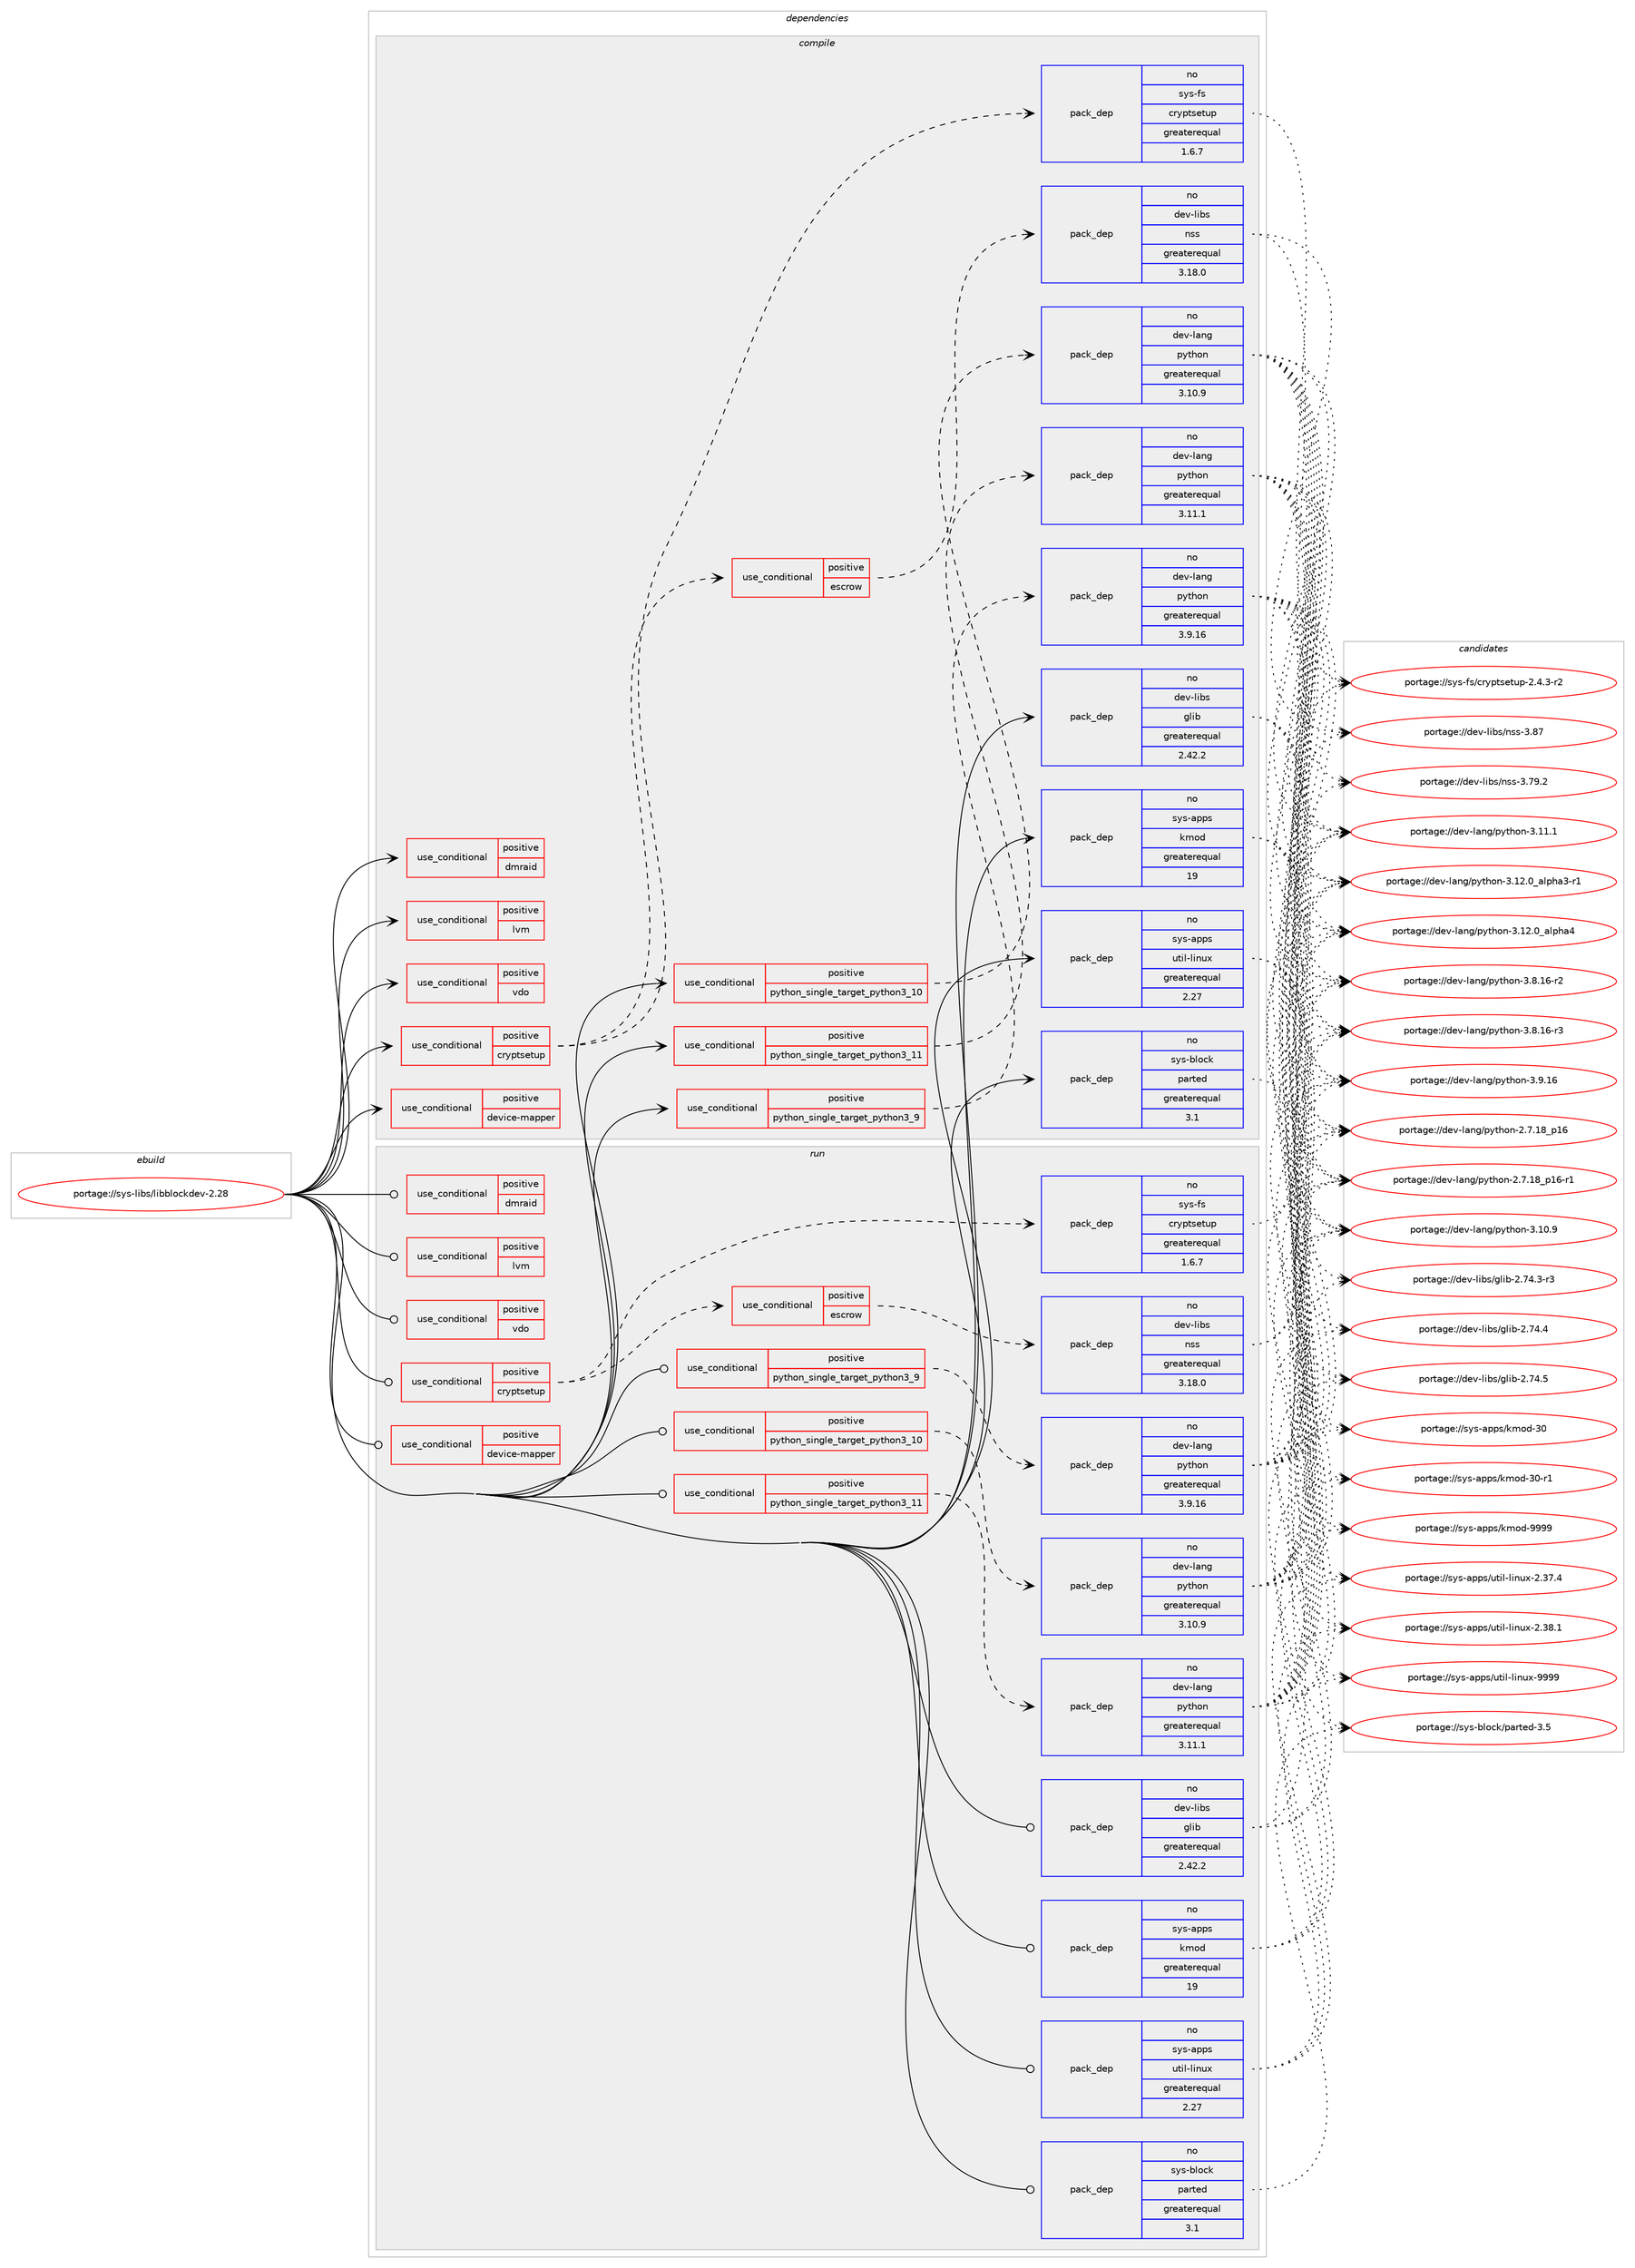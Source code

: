 digraph prolog {

# *************
# Graph options
# *************

newrank=true;
concentrate=true;
compound=true;
graph [rankdir=LR,fontname=Helvetica,fontsize=10,ranksep=1.5];#, ranksep=2.5, nodesep=0.2];
edge  [arrowhead=vee];
node  [fontname=Helvetica,fontsize=10];

# **********
# The ebuild
# **********

subgraph cluster_leftcol {
color=gray;
rank=same;
label=<<i>ebuild</i>>;
id [label="portage://sys-libs/libblockdev-2.28", color=red, width=4, href="../sys-libs/libblockdev-2.28.svg"];
}

# ****************
# The dependencies
# ****************

subgraph cluster_midcol {
color=gray;
label=<<i>dependencies</i>>;
subgraph cluster_compile {
fillcolor="#eeeeee";
style=filled;
label=<<i>compile</i>>;
subgraph cond4939 {
dependency7554 [label=<<TABLE BORDER="0" CELLBORDER="1" CELLSPACING="0" CELLPADDING="4"><TR><TD ROWSPAN="3" CELLPADDING="10">use_conditional</TD></TR><TR><TD>positive</TD></TR><TR><TD>cryptsetup</TD></TR></TABLE>>, shape=none, color=red];
subgraph cond4940 {
dependency7555 [label=<<TABLE BORDER="0" CELLBORDER="1" CELLSPACING="0" CELLPADDING="4"><TR><TD ROWSPAN="3" CELLPADDING="10">use_conditional</TD></TR><TR><TD>positive</TD></TR><TR><TD>escrow</TD></TR></TABLE>>, shape=none, color=red];
subgraph pack2553 {
dependency7556 [label=<<TABLE BORDER="0" CELLBORDER="1" CELLSPACING="0" CELLPADDING="4" WIDTH="220"><TR><TD ROWSPAN="6" CELLPADDING="30">pack_dep</TD></TR><TR><TD WIDTH="110">no</TD></TR><TR><TD>dev-libs</TD></TR><TR><TD>nss</TD></TR><TR><TD>greaterequal</TD></TR><TR><TD>3.18.0</TD></TR></TABLE>>, shape=none, color=blue];
}
dependency7555:e -> dependency7556:w [weight=20,style="dashed",arrowhead="vee"];
# *** BEGIN UNKNOWN DEPENDENCY TYPE (TODO) ***
# dependency7555 -> package_dependency(portage://sys-libs/libblockdev-2.28,install,no,dev-libs,volume_key,none,[,,],[],[])
# *** END UNKNOWN DEPENDENCY TYPE (TODO) ***

}
dependency7554:e -> dependency7555:w [weight=20,style="dashed",arrowhead="vee"];
subgraph pack2554 {
dependency7557 [label=<<TABLE BORDER="0" CELLBORDER="1" CELLSPACING="0" CELLPADDING="4" WIDTH="220"><TR><TD ROWSPAN="6" CELLPADDING="30">pack_dep</TD></TR><TR><TD WIDTH="110">no</TD></TR><TR><TD>sys-fs</TD></TR><TR><TD>cryptsetup</TD></TR><TR><TD>greaterequal</TD></TR><TR><TD>1.6.7</TD></TR></TABLE>>, shape=none, color=blue];
}
dependency7554:e -> dependency7557:w [weight=20,style="dashed",arrowhead="vee"];
}
id:e -> dependency7554:w [weight=20,style="solid",arrowhead="vee"];
subgraph cond4941 {
dependency7558 [label=<<TABLE BORDER="0" CELLBORDER="1" CELLSPACING="0" CELLPADDING="4"><TR><TD ROWSPAN="3" CELLPADDING="10">use_conditional</TD></TR><TR><TD>positive</TD></TR><TR><TD>device-mapper</TD></TR></TABLE>>, shape=none, color=red];
# *** BEGIN UNKNOWN DEPENDENCY TYPE (TODO) ***
# dependency7558 -> package_dependency(portage://sys-libs/libblockdev-2.28,install,no,sys-fs,lvm2,none,[,,],[],[])
# *** END UNKNOWN DEPENDENCY TYPE (TODO) ***

}
id:e -> dependency7558:w [weight=20,style="solid",arrowhead="vee"];
subgraph cond4942 {
dependency7559 [label=<<TABLE BORDER="0" CELLBORDER="1" CELLSPACING="0" CELLPADDING="4"><TR><TD ROWSPAN="3" CELLPADDING="10">use_conditional</TD></TR><TR><TD>positive</TD></TR><TR><TD>dmraid</TD></TR></TABLE>>, shape=none, color=red];
# *** BEGIN UNKNOWN DEPENDENCY TYPE (TODO) ***
# dependency7559 -> package_dependency(portage://sys-libs/libblockdev-2.28,install,no,sys-fs,dmraid,none,[,,],[],[])
# *** END UNKNOWN DEPENDENCY TYPE (TODO) ***

# *** BEGIN UNKNOWN DEPENDENCY TYPE (TODO) ***
# dependency7559 -> package_dependency(portage://sys-libs/libblockdev-2.28,install,no,sys-fs,lvm2,none,[,,],[],[])
# *** END UNKNOWN DEPENDENCY TYPE (TODO) ***

}
id:e -> dependency7559:w [weight=20,style="solid",arrowhead="vee"];
subgraph cond4943 {
dependency7560 [label=<<TABLE BORDER="0" CELLBORDER="1" CELLSPACING="0" CELLPADDING="4"><TR><TD ROWSPAN="3" CELLPADDING="10">use_conditional</TD></TR><TR><TD>positive</TD></TR><TR><TD>lvm</TD></TR></TABLE>>, shape=none, color=red];
# *** BEGIN UNKNOWN DEPENDENCY TYPE (TODO) ***
# dependency7560 -> package_dependency(portage://sys-libs/libblockdev-2.28,install,no,sys-fs,lvm2,none,[,,],[],[])
# *** END UNKNOWN DEPENDENCY TYPE (TODO) ***

# *** BEGIN UNKNOWN DEPENDENCY TYPE (TODO) ***
# dependency7560 -> package_dependency(portage://sys-libs/libblockdev-2.28,install,no,virtual,udev,none,[,,],[],[])
# *** END UNKNOWN DEPENDENCY TYPE (TODO) ***

}
id:e -> dependency7560:w [weight=20,style="solid",arrowhead="vee"];
subgraph cond4944 {
dependency7561 [label=<<TABLE BORDER="0" CELLBORDER="1" CELLSPACING="0" CELLPADDING="4"><TR><TD ROWSPAN="3" CELLPADDING="10">use_conditional</TD></TR><TR><TD>positive</TD></TR><TR><TD>python_single_target_python3_10</TD></TR></TABLE>>, shape=none, color=red];
subgraph pack2555 {
dependency7562 [label=<<TABLE BORDER="0" CELLBORDER="1" CELLSPACING="0" CELLPADDING="4" WIDTH="220"><TR><TD ROWSPAN="6" CELLPADDING="30">pack_dep</TD></TR><TR><TD WIDTH="110">no</TD></TR><TR><TD>dev-lang</TD></TR><TR><TD>python</TD></TR><TR><TD>greaterequal</TD></TR><TR><TD>3.10.9</TD></TR></TABLE>>, shape=none, color=blue];
}
dependency7561:e -> dependency7562:w [weight=20,style="dashed",arrowhead="vee"];
}
id:e -> dependency7561:w [weight=20,style="solid",arrowhead="vee"];
subgraph cond4945 {
dependency7563 [label=<<TABLE BORDER="0" CELLBORDER="1" CELLSPACING="0" CELLPADDING="4"><TR><TD ROWSPAN="3" CELLPADDING="10">use_conditional</TD></TR><TR><TD>positive</TD></TR><TR><TD>python_single_target_python3_11</TD></TR></TABLE>>, shape=none, color=red];
subgraph pack2556 {
dependency7564 [label=<<TABLE BORDER="0" CELLBORDER="1" CELLSPACING="0" CELLPADDING="4" WIDTH="220"><TR><TD ROWSPAN="6" CELLPADDING="30">pack_dep</TD></TR><TR><TD WIDTH="110">no</TD></TR><TR><TD>dev-lang</TD></TR><TR><TD>python</TD></TR><TR><TD>greaterequal</TD></TR><TR><TD>3.11.1</TD></TR></TABLE>>, shape=none, color=blue];
}
dependency7563:e -> dependency7564:w [weight=20,style="dashed",arrowhead="vee"];
}
id:e -> dependency7563:w [weight=20,style="solid",arrowhead="vee"];
subgraph cond4946 {
dependency7565 [label=<<TABLE BORDER="0" CELLBORDER="1" CELLSPACING="0" CELLPADDING="4"><TR><TD ROWSPAN="3" CELLPADDING="10">use_conditional</TD></TR><TR><TD>positive</TD></TR><TR><TD>python_single_target_python3_9</TD></TR></TABLE>>, shape=none, color=red];
subgraph pack2557 {
dependency7566 [label=<<TABLE BORDER="0" CELLBORDER="1" CELLSPACING="0" CELLPADDING="4" WIDTH="220"><TR><TD ROWSPAN="6" CELLPADDING="30">pack_dep</TD></TR><TR><TD WIDTH="110">no</TD></TR><TR><TD>dev-lang</TD></TR><TR><TD>python</TD></TR><TR><TD>greaterequal</TD></TR><TR><TD>3.9.16</TD></TR></TABLE>>, shape=none, color=blue];
}
dependency7565:e -> dependency7566:w [weight=20,style="dashed",arrowhead="vee"];
}
id:e -> dependency7565:w [weight=20,style="solid",arrowhead="vee"];
subgraph cond4947 {
dependency7567 [label=<<TABLE BORDER="0" CELLBORDER="1" CELLSPACING="0" CELLPADDING="4"><TR><TD ROWSPAN="3" CELLPADDING="10">use_conditional</TD></TR><TR><TD>positive</TD></TR><TR><TD>vdo</TD></TR></TABLE>>, shape=none, color=red];
# *** BEGIN UNKNOWN DEPENDENCY TYPE (TODO) ***
# dependency7567 -> package_dependency(portage://sys-libs/libblockdev-2.28,install,no,dev-libs,libyaml,none,[,,],[],[])
# *** END UNKNOWN DEPENDENCY TYPE (TODO) ***

}
id:e -> dependency7567:w [weight=20,style="solid",arrowhead="vee"];
subgraph pack2558 {
dependency7568 [label=<<TABLE BORDER="0" CELLBORDER="1" CELLSPACING="0" CELLPADDING="4" WIDTH="220"><TR><TD ROWSPAN="6" CELLPADDING="30">pack_dep</TD></TR><TR><TD WIDTH="110">no</TD></TR><TR><TD>dev-libs</TD></TR><TR><TD>glib</TD></TR><TR><TD>greaterequal</TD></TR><TR><TD>2.42.2</TD></TR></TABLE>>, shape=none, color=blue];
}
id:e -> dependency7568:w [weight=20,style="solid",arrowhead="vee"];
# *** BEGIN UNKNOWN DEPENDENCY TYPE (TODO) ***
# id -> package_dependency(portage://sys-libs/libblockdev-2.28,install,no,dev-libs,libbytesize,none,[,,],[],[])
# *** END UNKNOWN DEPENDENCY TYPE (TODO) ***

subgraph pack2559 {
dependency7569 [label=<<TABLE BORDER="0" CELLBORDER="1" CELLSPACING="0" CELLPADDING="4" WIDTH="220"><TR><TD ROWSPAN="6" CELLPADDING="30">pack_dep</TD></TR><TR><TD WIDTH="110">no</TD></TR><TR><TD>sys-apps</TD></TR><TR><TD>kmod</TD></TR><TR><TD>greaterequal</TD></TR><TR><TD>19</TD></TR></TABLE>>, shape=none, color=blue];
}
id:e -> dependency7569:w [weight=20,style="solid",arrowhead="vee"];
subgraph pack2560 {
dependency7570 [label=<<TABLE BORDER="0" CELLBORDER="1" CELLSPACING="0" CELLPADDING="4" WIDTH="220"><TR><TD ROWSPAN="6" CELLPADDING="30">pack_dep</TD></TR><TR><TD WIDTH="110">no</TD></TR><TR><TD>sys-apps</TD></TR><TR><TD>util-linux</TD></TR><TR><TD>greaterequal</TD></TR><TR><TD>2.27</TD></TR></TABLE>>, shape=none, color=blue];
}
id:e -> dependency7570:w [weight=20,style="solid",arrowhead="vee"];
subgraph pack2561 {
dependency7571 [label=<<TABLE BORDER="0" CELLBORDER="1" CELLSPACING="0" CELLPADDING="4" WIDTH="220"><TR><TD ROWSPAN="6" CELLPADDING="30">pack_dep</TD></TR><TR><TD WIDTH="110">no</TD></TR><TR><TD>sys-block</TD></TR><TR><TD>parted</TD></TR><TR><TD>greaterequal</TD></TR><TR><TD>3.1</TD></TR></TABLE>>, shape=none, color=blue];
}
id:e -> dependency7571:w [weight=20,style="solid",arrowhead="vee"];
}
subgraph cluster_compileandrun {
fillcolor="#eeeeee";
style=filled;
label=<<i>compile and run</i>>;
}
subgraph cluster_run {
fillcolor="#eeeeee";
style=filled;
label=<<i>run</i>>;
subgraph cond4948 {
dependency7572 [label=<<TABLE BORDER="0" CELLBORDER="1" CELLSPACING="0" CELLPADDING="4"><TR><TD ROWSPAN="3" CELLPADDING="10">use_conditional</TD></TR><TR><TD>positive</TD></TR><TR><TD>cryptsetup</TD></TR></TABLE>>, shape=none, color=red];
subgraph cond4949 {
dependency7573 [label=<<TABLE BORDER="0" CELLBORDER="1" CELLSPACING="0" CELLPADDING="4"><TR><TD ROWSPAN="3" CELLPADDING="10">use_conditional</TD></TR><TR><TD>positive</TD></TR><TR><TD>escrow</TD></TR></TABLE>>, shape=none, color=red];
subgraph pack2562 {
dependency7574 [label=<<TABLE BORDER="0" CELLBORDER="1" CELLSPACING="0" CELLPADDING="4" WIDTH="220"><TR><TD ROWSPAN="6" CELLPADDING="30">pack_dep</TD></TR><TR><TD WIDTH="110">no</TD></TR><TR><TD>dev-libs</TD></TR><TR><TD>nss</TD></TR><TR><TD>greaterequal</TD></TR><TR><TD>3.18.0</TD></TR></TABLE>>, shape=none, color=blue];
}
dependency7573:e -> dependency7574:w [weight=20,style="dashed",arrowhead="vee"];
# *** BEGIN UNKNOWN DEPENDENCY TYPE (TODO) ***
# dependency7573 -> package_dependency(portage://sys-libs/libblockdev-2.28,run,no,dev-libs,volume_key,none,[,,],[],[])
# *** END UNKNOWN DEPENDENCY TYPE (TODO) ***

}
dependency7572:e -> dependency7573:w [weight=20,style="dashed",arrowhead="vee"];
subgraph pack2563 {
dependency7575 [label=<<TABLE BORDER="0" CELLBORDER="1" CELLSPACING="0" CELLPADDING="4" WIDTH="220"><TR><TD ROWSPAN="6" CELLPADDING="30">pack_dep</TD></TR><TR><TD WIDTH="110">no</TD></TR><TR><TD>sys-fs</TD></TR><TR><TD>cryptsetup</TD></TR><TR><TD>greaterequal</TD></TR><TR><TD>1.6.7</TD></TR></TABLE>>, shape=none, color=blue];
}
dependency7572:e -> dependency7575:w [weight=20,style="dashed",arrowhead="vee"];
}
id:e -> dependency7572:w [weight=20,style="solid",arrowhead="odot"];
subgraph cond4950 {
dependency7576 [label=<<TABLE BORDER="0" CELLBORDER="1" CELLSPACING="0" CELLPADDING="4"><TR><TD ROWSPAN="3" CELLPADDING="10">use_conditional</TD></TR><TR><TD>positive</TD></TR><TR><TD>device-mapper</TD></TR></TABLE>>, shape=none, color=red];
# *** BEGIN UNKNOWN DEPENDENCY TYPE (TODO) ***
# dependency7576 -> package_dependency(portage://sys-libs/libblockdev-2.28,run,no,sys-fs,lvm2,none,[,,],[],[])
# *** END UNKNOWN DEPENDENCY TYPE (TODO) ***

}
id:e -> dependency7576:w [weight=20,style="solid",arrowhead="odot"];
subgraph cond4951 {
dependency7577 [label=<<TABLE BORDER="0" CELLBORDER="1" CELLSPACING="0" CELLPADDING="4"><TR><TD ROWSPAN="3" CELLPADDING="10">use_conditional</TD></TR><TR><TD>positive</TD></TR><TR><TD>dmraid</TD></TR></TABLE>>, shape=none, color=red];
# *** BEGIN UNKNOWN DEPENDENCY TYPE (TODO) ***
# dependency7577 -> package_dependency(portage://sys-libs/libblockdev-2.28,run,no,sys-fs,dmraid,none,[,,],[],[])
# *** END UNKNOWN DEPENDENCY TYPE (TODO) ***

# *** BEGIN UNKNOWN DEPENDENCY TYPE (TODO) ***
# dependency7577 -> package_dependency(portage://sys-libs/libblockdev-2.28,run,no,sys-fs,lvm2,none,[,,],[],[])
# *** END UNKNOWN DEPENDENCY TYPE (TODO) ***

}
id:e -> dependency7577:w [weight=20,style="solid",arrowhead="odot"];
subgraph cond4952 {
dependency7578 [label=<<TABLE BORDER="0" CELLBORDER="1" CELLSPACING="0" CELLPADDING="4"><TR><TD ROWSPAN="3" CELLPADDING="10">use_conditional</TD></TR><TR><TD>positive</TD></TR><TR><TD>lvm</TD></TR></TABLE>>, shape=none, color=red];
# *** BEGIN UNKNOWN DEPENDENCY TYPE (TODO) ***
# dependency7578 -> package_dependency(portage://sys-libs/libblockdev-2.28,run,no,sys-fs,lvm2,none,[,,],[],[])
# *** END UNKNOWN DEPENDENCY TYPE (TODO) ***

# *** BEGIN UNKNOWN DEPENDENCY TYPE (TODO) ***
# dependency7578 -> package_dependency(portage://sys-libs/libblockdev-2.28,run,no,virtual,udev,none,[,,],[],[])
# *** END UNKNOWN DEPENDENCY TYPE (TODO) ***

}
id:e -> dependency7578:w [weight=20,style="solid",arrowhead="odot"];
subgraph cond4953 {
dependency7579 [label=<<TABLE BORDER="0" CELLBORDER="1" CELLSPACING="0" CELLPADDING="4"><TR><TD ROWSPAN="3" CELLPADDING="10">use_conditional</TD></TR><TR><TD>positive</TD></TR><TR><TD>python_single_target_python3_10</TD></TR></TABLE>>, shape=none, color=red];
subgraph pack2564 {
dependency7580 [label=<<TABLE BORDER="0" CELLBORDER="1" CELLSPACING="0" CELLPADDING="4" WIDTH="220"><TR><TD ROWSPAN="6" CELLPADDING="30">pack_dep</TD></TR><TR><TD WIDTH="110">no</TD></TR><TR><TD>dev-lang</TD></TR><TR><TD>python</TD></TR><TR><TD>greaterequal</TD></TR><TR><TD>3.10.9</TD></TR></TABLE>>, shape=none, color=blue];
}
dependency7579:e -> dependency7580:w [weight=20,style="dashed",arrowhead="vee"];
}
id:e -> dependency7579:w [weight=20,style="solid",arrowhead="odot"];
subgraph cond4954 {
dependency7581 [label=<<TABLE BORDER="0" CELLBORDER="1" CELLSPACING="0" CELLPADDING="4"><TR><TD ROWSPAN="3" CELLPADDING="10">use_conditional</TD></TR><TR><TD>positive</TD></TR><TR><TD>python_single_target_python3_11</TD></TR></TABLE>>, shape=none, color=red];
subgraph pack2565 {
dependency7582 [label=<<TABLE BORDER="0" CELLBORDER="1" CELLSPACING="0" CELLPADDING="4" WIDTH="220"><TR><TD ROWSPAN="6" CELLPADDING="30">pack_dep</TD></TR><TR><TD WIDTH="110">no</TD></TR><TR><TD>dev-lang</TD></TR><TR><TD>python</TD></TR><TR><TD>greaterequal</TD></TR><TR><TD>3.11.1</TD></TR></TABLE>>, shape=none, color=blue];
}
dependency7581:e -> dependency7582:w [weight=20,style="dashed",arrowhead="vee"];
}
id:e -> dependency7581:w [weight=20,style="solid",arrowhead="odot"];
subgraph cond4955 {
dependency7583 [label=<<TABLE BORDER="0" CELLBORDER="1" CELLSPACING="0" CELLPADDING="4"><TR><TD ROWSPAN="3" CELLPADDING="10">use_conditional</TD></TR><TR><TD>positive</TD></TR><TR><TD>python_single_target_python3_9</TD></TR></TABLE>>, shape=none, color=red];
subgraph pack2566 {
dependency7584 [label=<<TABLE BORDER="0" CELLBORDER="1" CELLSPACING="0" CELLPADDING="4" WIDTH="220"><TR><TD ROWSPAN="6" CELLPADDING="30">pack_dep</TD></TR><TR><TD WIDTH="110">no</TD></TR><TR><TD>dev-lang</TD></TR><TR><TD>python</TD></TR><TR><TD>greaterequal</TD></TR><TR><TD>3.9.16</TD></TR></TABLE>>, shape=none, color=blue];
}
dependency7583:e -> dependency7584:w [weight=20,style="dashed",arrowhead="vee"];
}
id:e -> dependency7583:w [weight=20,style="solid",arrowhead="odot"];
subgraph cond4956 {
dependency7585 [label=<<TABLE BORDER="0" CELLBORDER="1" CELLSPACING="0" CELLPADDING="4"><TR><TD ROWSPAN="3" CELLPADDING="10">use_conditional</TD></TR><TR><TD>positive</TD></TR><TR><TD>vdo</TD></TR></TABLE>>, shape=none, color=red];
# *** BEGIN UNKNOWN DEPENDENCY TYPE (TODO) ***
# dependency7585 -> package_dependency(portage://sys-libs/libblockdev-2.28,run,no,dev-libs,libyaml,none,[,,],[],[])
# *** END UNKNOWN DEPENDENCY TYPE (TODO) ***

}
id:e -> dependency7585:w [weight=20,style="solid",arrowhead="odot"];
subgraph pack2567 {
dependency7586 [label=<<TABLE BORDER="0" CELLBORDER="1" CELLSPACING="0" CELLPADDING="4" WIDTH="220"><TR><TD ROWSPAN="6" CELLPADDING="30">pack_dep</TD></TR><TR><TD WIDTH="110">no</TD></TR><TR><TD>dev-libs</TD></TR><TR><TD>glib</TD></TR><TR><TD>greaterequal</TD></TR><TR><TD>2.42.2</TD></TR></TABLE>>, shape=none, color=blue];
}
id:e -> dependency7586:w [weight=20,style="solid",arrowhead="odot"];
# *** BEGIN UNKNOWN DEPENDENCY TYPE (TODO) ***
# id -> package_dependency(portage://sys-libs/libblockdev-2.28,run,no,dev-libs,libbytesize,none,[,,],[],[])
# *** END UNKNOWN DEPENDENCY TYPE (TODO) ***

subgraph pack2568 {
dependency7587 [label=<<TABLE BORDER="0" CELLBORDER="1" CELLSPACING="0" CELLPADDING="4" WIDTH="220"><TR><TD ROWSPAN="6" CELLPADDING="30">pack_dep</TD></TR><TR><TD WIDTH="110">no</TD></TR><TR><TD>sys-apps</TD></TR><TR><TD>kmod</TD></TR><TR><TD>greaterequal</TD></TR><TR><TD>19</TD></TR></TABLE>>, shape=none, color=blue];
}
id:e -> dependency7587:w [weight=20,style="solid",arrowhead="odot"];
subgraph pack2569 {
dependency7588 [label=<<TABLE BORDER="0" CELLBORDER="1" CELLSPACING="0" CELLPADDING="4" WIDTH="220"><TR><TD ROWSPAN="6" CELLPADDING="30">pack_dep</TD></TR><TR><TD WIDTH="110">no</TD></TR><TR><TD>sys-apps</TD></TR><TR><TD>util-linux</TD></TR><TR><TD>greaterequal</TD></TR><TR><TD>2.27</TD></TR></TABLE>>, shape=none, color=blue];
}
id:e -> dependency7588:w [weight=20,style="solid",arrowhead="odot"];
subgraph pack2570 {
dependency7589 [label=<<TABLE BORDER="0" CELLBORDER="1" CELLSPACING="0" CELLPADDING="4" WIDTH="220"><TR><TD ROWSPAN="6" CELLPADDING="30">pack_dep</TD></TR><TR><TD WIDTH="110">no</TD></TR><TR><TD>sys-block</TD></TR><TR><TD>parted</TD></TR><TR><TD>greaterequal</TD></TR><TR><TD>3.1</TD></TR></TABLE>>, shape=none, color=blue];
}
id:e -> dependency7589:w [weight=20,style="solid",arrowhead="odot"];
}
}

# **************
# The candidates
# **************

subgraph cluster_choices {
rank=same;
color=gray;
label=<<i>candidates</i>>;

subgraph choice2553 {
color=black;
nodesep=1;
choice10010111845108105981154711011511545514655574650 [label="portage://dev-libs/nss-3.79.2", color=red, width=4,href="../dev-libs/nss-3.79.2.svg"];
choice1001011184510810598115471101151154551465655 [label="portage://dev-libs/nss-3.87", color=red, width=4,href="../dev-libs/nss-3.87.svg"];
dependency7556:e -> choice10010111845108105981154711011511545514655574650:w [style=dotted,weight="100"];
dependency7556:e -> choice1001011184510810598115471101151154551465655:w [style=dotted,weight="100"];
}
subgraph choice2554 {
color=black;
nodesep=1;
choice1151211154510211547991141211121161151011161171124550465246514511450 [label="portage://sys-fs/cryptsetup-2.4.3-r2", color=red, width=4,href="../sys-fs/cryptsetup-2.4.3-r2.svg"];
dependency7557:e -> choice1151211154510211547991141211121161151011161171124550465246514511450:w [style=dotted,weight="100"];
}
subgraph choice2555 {
color=black;
nodesep=1;
choice10010111845108971101034711212111610411111045504655464956951124954 [label="portage://dev-lang/python-2.7.18_p16", color=red, width=4,href="../dev-lang/python-2.7.18_p16.svg"];
choice100101118451089711010347112121116104111110455046554649569511249544511449 [label="portage://dev-lang/python-2.7.18_p16-r1", color=red, width=4,href="../dev-lang/python-2.7.18_p16-r1.svg"];
choice10010111845108971101034711212111610411111045514649484657 [label="portage://dev-lang/python-3.10.9", color=red, width=4,href="../dev-lang/python-3.10.9.svg"];
choice10010111845108971101034711212111610411111045514649494649 [label="portage://dev-lang/python-3.11.1", color=red, width=4,href="../dev-lang/python-3.11.1.svg"];
choice10010111845108971101034711212111610411111045514649504648959710811210497514511449 [label="portage://dev-lang/python-3.12.0_alpha3-r1", color=red, width=4,href="../dev-lang/python-3.12.0_alpha3-r1.svg"];
choice1001011184510897110103471121211161041111104551464950464895971081121049752 [label="portage://dev-lang/python-3.12.0_alpha4", color=red, width=4,href="../dev-lang/python-3.12.0_alpha4.svg"];
choice100101118451089711010347112121116104111110455146564649544511450 [label="portage://dev-lang/python-3.8.16-r2", color=red, width=4,href="../dev-lang/python-3.8.16-r2.svg"];
choice100101118451089711010347112121116104111110455146564649544511451 [label="portage://dev-lang/python-3.8.16-r3", color=red, width=4,href="../dev-lang/python-3.8.16-r3.svg"];
choice10010111845108971101034711212111610411111045514657464954 [label="portage://dev-lang/python-3.9.16", color=red, width=4,href="../dev-lang/python-3.9.16.svg"];
dependency7562:e -> choice10010111845108971101034711212111610411111045504655464956951124954:w [style=dotted,weight="100"];
dependency7562:e -> choice100101118451089711010347112121116104111110455046554649569511249544511449:w [style=dotted,weight="100"];
dependency7562:e -> choice10010111845108971101034711212111610411111045514649484657:w [style=dotted,weight="100"];
dependency7562:e -> choice10010111845108971101034711212111610411111045514649494649:w [style=dotted,weight="100"];
dependency7562:e -> choice10010111845108971101034711212111610411111045514649504648959710811210497514511449:w [style=dotted,weight="100"];
dependency7562:e -> choice1001011184510897110103471121211161041111104551464950464895971081121049752:w [style=dotted,weight="100"];
dependency7562:e -> choice100101118451089711010347112121116104111110455146564649544511450:w [style=dotted,weight="100"];
dependency7562:e -> choice100101118451089711010347112121116104111110455146564649544511451:w [style=dotted,weight="100"];
dependency7562:e -> choice10010111845108971101034711212111610411111045514657464954:w [style=dotted,weight="100"];
}
subgraph choice2556 {
color=black;
nodesep=1;
choice10010111845108971101034711212111610411111045504655464956951124954 [label="portage://dev-lang/python-2.7.18_p16", color=red, width=4,href="../dev-lang/python-2.7.18_p16.svg"];
choice100101118451089711010347112121116104111110455046554649569511249544511449 [label="portage://dev-lang/python-2.7.18_p16-r1", color=red, width=4,href="../dev-lang/python-2.7.18_p16-r1.svg"];
choice10010111845108971101034711212111610411111045514649484657 [label="portage://dev-lang/python-3.10.9", color=red, width=4,href="../dev-lang/python-3.10.9.svg"];
choice10010111845108971101034711212111610411111045514649494649 [label="portage://dev-lang/python-3.11.1", color=red, width=4,href="../dev-lang/python-3.11.1.svg"];
choice10010111845108971101034711212111610411111045514649504648959710811210497514511449 [label="portage://dev-lang/python-3.12.0_alpha3-r1", color=red, width=4,href="../dev-lang/python-3.12.0_alpha3-r1.svg"];
choice1001011184510897110103471121211161041111104551464950464895971081121049752 [label="portage://dev-lang/python-3.12.0_alpha4", color=red, width=4,href="../dev-lang/python-3.12.0_alpha4.svg"];
choice100101118451089711010347112121116104111110455146564649544511450 [label="portage://dev-lang/python-3.8.16-r2", color=red, width=4,href="../dev-lang/python-3.8.16-r2.svg"];
choice100101118451089711010347112121116104111110455146564649544511451 [label="portage://dev-lang/python-3.8.16-r3", color=red, width=4,href="../dev-lang/python-3.8.16-r3.svg"];
choice10010111845108971101034711212111610411111045514657464954 [label="portage://dev-lang/python-3.9.16", color=red, width=4,href="../dev-lang/python-3.9.16.svg"];
dependency7564:e -> choice10010111845108971101034711212111610411111045504655464956951124954:w [style=dotted,weight="100"];
dependency7564:e -> choice100101118451089711010347112121116104111110455046554649569511249544511449:w [style=dotted,weight="100"];
dependency7564:e -> choice10010111845108971101034711212111610411111045514649484657:w [style=dotted,weight="100"];
dependency7564:e -> choice10010111845108971101034711212111610411111045514649494649:w [style=dotted,weight="100"];
dependency7564:e -> choice10010111845108971101034711212111610411111045514649504648959710811210497514511449:w [style=dotted,weight="100"];
dependency7564:e -> choice1001011184510897110103471121211161041111104551464950464895971081121049752:w [style=dotted,weight="100"];
dependency7564:e -> choice100101118451089711010347112121116104111110455146564649544511450:w [style=dotted,weight="100"];
dependency7564:e -> choice100101118451089711010347112121116104111110455146564649544511451:w [style=dotted,weight="100"];
dependency7564:e -> choice10010111845108971101034711212111610411111045514657464954:w [style=dotted,weight="100"];
}
subgraph choice2557 {
color=black;
nodesep=1;
choice10010111845108971101034711212111610411111045504655464956951124954 [label="portage://dev-lang/python-2.7.18_p16", color=red, width=4,href="../dev-lang/python-2.7.18_p16.svg"];
choice100101118451089711010347112121116104111110455046554649569511249544511449 [label="portage://dev-lang/python-2.7.18_p16-r1", color=red, width=4,href="../dev-lang/python-2.7.18_p16-r1.svg"];
choice10010111845108971101034711212111610411111045514649484657 [label="portage://dev-lang/python-3.10.9", color=red, width=4,href="../dev-lang/python-3.10.9.svg"];
choice10010111845108971101034711212111610411111045514649494649 [label="portage://dev-lang/python-3.11.1", color=red, width=4,href="../dev-lang/python-3.11.1.svg"];
choice10010111845108971101034711212111610411111045514649504648959710811210497514511449 [label="portage://dev-lang/python-3.12.0_alpha3-r1", color=red, width=4,href="../dev-lang/python-3.12.0_alpha3-r1.svg"];
choice1001011184510897110103471121211161041111104551464950464895971081121049752 [label="portage://dev-lang/python-3.12.0_alpha4", color=red, width=4,href="../dev-lang/python-3.12.0_alpha4.svg"];
choice100101118451089711010347112121116104111110455146564649544511450 [label="portage://dev-lang/python-3.8.16-r2", color=red, width=4,href="../dev-lang/python-3.8.16-r2.svg"];
choice100101118451089711010347112121116104111110455146564649544511451 [label="portage://dev-lang/python-3.8.16-r3", color=red, width=4,href="../dev-lang/python-3.8.16-r3.svg"];
choice10010111845108971101034711212111610411111045514657464954 [label="portage://dev-lang/python-3.9.16", color=red, width=4,href="../dev-lang/python-3.9.16.svg"];
dependency7566:e -> choice10010111845108971101034711212111610411111045504655464956951124954:w [style=dotted,weight="100"];
dependency7566:e -> choice100101118451089711010347112121116104111110455046554649569511249544511449:w [style=dotted,weight="100"];
dependency7566:e -> choice10010111845108971101034711212111610411111045514649484657:w [style=dotted,weight="100"];
dependency7566:e -> choice10010111845108971101034711212111610411111045514649494649:w [style=dotted,weight="100"];
dependency7566:e -> choice10010111845108971101034711212111610411111045514649504648959710811210497514511449:w [style=dotted,weight="100"];
dependency7566:e -> choice1001011184510897110103471121211161041111104551464950464895971081121049752:w [style=dotted,weight="100"];
dependency7566:e -> choice100101118451089711010347112121116104111110455146564649544511450:w [style=dotted,weight="100"];
dependency7566:e -> choice100101118451089711010347112121116104111110455146564649544511451:w [style=dotted,weight="100"];
dependency7566:e -> choice10010111845108971101034711212111610411111045514657464954:w [style=dotted,weight="100"];
}
subgraph choice2558 {
color=black;
nodesep=1;
choice10010111845108105981154710310810598455046555246514511451 [label="portage://dev-libs/glib-2.74.3-r3", color=red, width=4,href="../dev-libs/glib-2.74.3-r3.svg"];
choice1001011184510810598115471031081059845504655524652 [label="portage://dev-libs/glib-2.74.4", color=red, width=4,href="../dev-libs/glib-2.74.4.svg"];
choice1001011184510810598115471031081059845504655524653 [label="portage://dev-libs/glib-2.74.5", color=red, width=4,href="../dev-libs/glib-2.74.5.svg"];
dependency7568:e -> choice10010111845108105981154710310810598455046555246514511451:w [style=dotted,weight="100"];
dependency7568:e -> choice1001011184510810598115471031081059845504655524652:w [style=dotted,weight="100"];
dependency7568:e -> choice1001011184510810598115471031081059845504655524653:w [style=dotted,weight="100"];
}
subgraph choice2559 {
color=black;
nodesep=1;
choice115121115459711211211547107109111100455148 [label="portage://sys-apps/kmod-30", color=red, width=4,href="../sys-apps/kmod-30.svg"];
choice1151211154597112112115471071091111004551484511449 [label="portage://sys-apps/kmod-30-r1", color=red, width=4,href="../sys-apps/kmod-30-r1.svg"];
choice1151211154597112112115471071091111004557575757 [label="portage://sys-apps/kmod-9999", color=red, width=4,href="../sys-apps/kmod-9999.svg"];
dependency7569:e -> choice115121115459711211211547107109111100455148:w [style=dotted,weight="100"];
dependency7569:e -> choice1151211154597112112115471071091111004551484511449:w [style=dotted,weight="100"];
dependency7569:e -> choice1151211154597112112115471071091111004557575757:w [style=dotted,weight="100"];
}
subgraph choice2560 {
color=black;
nodesep=1;
choice1151211154597112112115471171161051084510810511011712045504651554652 [label="portage://sys-apps/util-linux-2.37.4", color=red, width=4,href="../sys-apps/util-linux-2.37.4.svg"];
choice1151211154597112112115471171161051084510810511011712045504651564649 [label="portage://sys-apps/util-linux-2.38.1", color=red, width=4,href="../sys-apps/util-linux-2.38.1.svg"];
choice115121115459711211211547117116105108451081051101171204557575757 [label="portage://sys-apps/util-linux-9999", color=red, width=4,href="../sys-apps/util-linux-9999.svg"];
dependency7570:e -> choice1151211154597112112115471171161051084510810511011712045504651554652:w [style=dotted,weight="100"];
dependency7570:e -> choice1151211154597112112115471171161051084510810511011712045504651564649:w [style=dotted,weight="100"];
dependency7570:e -> choice115121115459711211211547117116105108451081051101171204557575757:w [style=dotted,weight="100"];
}
subgraph choice2561 {
color=black;
nodesep=1;
choice115121115459810811199107471129711411610110045514653 [label="portage://sys-block/parted-3.5", color=red, width=4,href="../sys-block/parted-3.5.svg"];
dependency7571:e -> choice115121115459810811199107471129711411610110045514653:w [style=dotted,weight="100"];
}
subgraph choice2562 {
color=black;
nodesep=1;
choice10010111845108105981154711011511545514655574650 [label="portage://dev-libs/nss-3.79.2", color=red, width=4,href="../dev-libs/nss-3.79.2.svg"];
choice1001011184510810598115471101151154551465655 [label="portage://dev-libs/nss-3.87", color=red, width=4,href="../dev-libs/nss-3.87.svg"];
dependency7574:e -> choice10010111845108105981154711011511545514655574650:w [style=dotted,weight="100"];
dependency7574:e -> choice1001011184510810598115471101151154551465655:w [style=dotted,weight="100"];
}
subgraph choice2563 {
color=black;
nodesep=1;
choice1151211154510211547991141211121161151011161171124550465246514511450 [label="portage://sys-fs/cryptsetup-2.4.3-r2", color=red, width=4,href="../sys-fs/cryptsetup-2.4.3-r2.svg"];
dependency7575:e -> choice1151211154510211547991141211121161151011161171124550465246514511450:w [style=dotted,weight="100"];
}
subgraph choice2564 {
color=black;
nodesep=1;
choice10010111845108971101034711212111610411111045504655464956951124954 [label="portage://dev-lang/python-2.7.18_p16", color=red, width=4,href="../dev-lang/python-2.7.18_p16.svg"];
choice100101118451089711010347112121116104111110455046554649569511249544511449 [label="portage://dev-lang/python-2.7.18_p16-r1", color=red, width=4,href="../dev-lang/python-2.7.18_p16-r1.svg"];
choice10010111845108971101034711212111610411111045514649484657 [label="portage://dev-lang/python-3.10.9", color=red, width=4,href="../dev-lang/python-3.10.9.svg"];
choice10010111845108971101034711212111610411111045514649494649 [label="portage://dev-lang/python-3.11.1", color=red, width=4,href="../dev-lang/python-3.11.1.svg"];
choice10010111845108971101034711212111610411111045514649504648959710811210497514511449 [label="portage://dev-lang/python-3.12.0_alpha3-r1", color=red, width=4,href="../dev-lang/python-3.12.0_alpha3-r1.svg"];
choice1001011184510897110103471121211161041111104551464950464895971081121049752 [label="portage://dev-lang/python-3.12.0_alpha4", color=red, width=4,href="../dev-lang/python-3.12.0_alpha4.svg"];
choice100101118451089711010347112121116104111110455146564649544511450 [label="portage://dev-lang/python-3.8.16-r2", color=red, width=4,href="../dev-lang/python-3.8.16-r2.svg"];
choice100101118451089711010347112121116104111110455146564649544511451 [label="portage://dev-lang/python-3.8.16-r3", color=red, width=4,href="../dev-lang/python-3.8.16-r3.svg"];
choice10010111845108971101034711212111610411111045514657464954 [label="portage://dev-lang/python-3.9.16", color=red, width=4,href="../dev-lang/python-3.9.16.svg"];
dependency7580:e -> choice10010111845108971101034711212111610411111045504655464956951124954:w [style=dotted,weight="100"];
dependency7580:e -> choice100101118451089711010347112121116104111110455046554649569511249544511449:w [style=dotted,weight="100"];
dependency7580:e -> choice10010111845108971101034711212111610411111045514649484657:w [style=dotted,weight="100"];
dependency7580:e -> choice10010111845108971101034711212111610411111045514649494649:w [style=dotted,weight="100"];
dependency7580:e -> choice10010111845108971101034711212111610411111045514649504648959710811210497514511449:w [style=dotted,weight="100"];
dependency7580:e -> choice1001011184510897110103471121211161041111104551464950464895971081121049752:w [style=dotted,weight="100"];
dependency7580:e -> choice100101118451089711010347112121116104111110455146564649544511450:w [style=dotted,weight="100"];
dependency7580:e -> choice100101118451089711010347112121116104111110455146564649544511451:w [style=dotted,weight="100"];
dependency7580:e -> choice10010111845108971101034711212111610411111045514657464954:w [style=dotted,weight="100"];
}
subgraph choice2565 {
color=black;
nodesep=1;
choice10010111845108971101034711212111610411111045504655464956951124954 [label="portage://dev-lang/python-2.7.18_p16", color=red, width=4,href="../dev-lang/python-2.7.18_p16.svg"];
choice100101118451089711010347112121116104111110455046554649569511249544511449 [label="portage://dev-lang/python-2.7.18_p16-r1", color=red, width=4,href="../dev-lang/python-2.7.18_p16-r1.svg"];
choice10010111845108971101034711212111610411111045514649484657 [label="portage://dev-lang/python-3.10.9", color=red, width=4,href="../dev-lang/python-3.10.9.svg"];
choice10010111845108971101034711212111610411111045514649494649 [label="portage://dev-lang/python-3.11.1", color=red, width=4,href="../dev-lang/python-3.11.1.svg"];
choice10010111845108971101034711212111610411111045514649504648959710811210497514511449 [label="portage://dev-lang/python-3.12.0_alpha3-r1", color=red, width=4,href="../dev-lang/python-3.12.0_alpha3-r1.svg"];
choice1001011184510897110103471121211161041111104551464950464895971081121049752 [label="portage://dev-lang/python-3.12.0_alpha4", color=red, width=4,href="../dev-lang/python-3.12.0_alpha4.svg"];
choice100101118451089711010347112121116104111110455146564649544511450 [label="portage://dev-lang/python-3.8.16-r2", color=red, width=4,href="../dev-lang/python-3.8.16-r2.svg"];
choice100101118451089711010347112121116104111110455146564649544511451 [label="portage://dev-lang/python-3.8.16-r3", color=red, width=4,href="../dev-lang/python-3.8.16-r3.svg"];
choice10010111845108971101034711212111610411111045514657464954 [label="portage://dev-lang/python-3.9.16", color=red, width=4,href="../dev-lang/python-3.9.16.svg"];
dependency7582:e -> choice10010111845108971101034711212111610411111045504655464956951124954:w [style=dotted,weight="100"];
dependency7582:e -> choice100101118451089711010347112121116104111110455046554649569511249544511449:w [style=dotted,weight="100"];
dependency7582:e -> choice10010111845108971101034711212111610411111045514649484657:w [style=dotted,weight="100"];
dependency7582:e -> choice10010111845108971101034711212111610411111045514649494649:w [style=dotted,weight="100"];
dependency7582:e -> choice10010111845108971101034711212111610411111045514649504648959710811210497514511449:w [style=dotted,weight="100"];
dependency7582:e -> choice1001011184510897110103471121211161041111104551464950464895971081121049752:w [style=dotted,weight="100"];
dependency7582:e -> choice100101118451089711010347112121116104111110455146564649544511450:w [style=dotted,weight="100"];
dependency7582:e -> choice100101118451089711010347112121116104111110455146564649544511451:w [style=dotted,weight="100"];
dependency7582:e -> choice10010111845108971101034711212111610411111045514657464954:w [style=dotted,weight="100"];
}
subgraph choice2566 {
color=black;
nodesep=1;
choice10010111845108971101034711212111610411111045504655464956951124954 [label="portage://dev-lang/python-2.7.18_p16", color=red, width=4,href="../dev-lang/python-2.7.18_p16.svg"];
choice100101118451089711010347112121116104111110455046554649569511249544511449 [label="portage://dev-lang/python-2.7.18_p16-r1", color=red, width=4,href="../dev-lang/python-2.7.18_p16-r1.svg"];
choice10010111845108971101034711212111610411111045514649484657 [label="portage://dev-lang/python-3.10.9", color=red, width=4,href="../dev-lang/python-3.10.9.svg"];
choice10010111845108971101034711212111610411111045514649494649 [label="portage://dev-lang/python-3.11.1", color=red, width=4,href="../dev-lang/python-3.11.1.svg"];
choice10010111845108971101034711212111610411111045514649504648959710811210497514511449 [label="portage://dev-lang/python-3.12.0_alpha3-r1", color=red, width=4,href="../dev-lang/python-3.12.0_alpha3-r1.svg"];
choice1001011184510897110103471121211161041111104551464950464895971081121049752 [label="portage://dev-lang/python-3.12.0_alpha4", color=red, width=4,href="../dev-lang/python-3.12.0_alpha4.svg"];
choice100101118451089711010347112121116104111110455146564649544511450 [label="portage://dev-lang/python-3.8.16-r2", color=red, width=4,href="../dev-lang/python-3.8.16-r2.svg"];
choice100101118451089711010347112121116104111110455146564649544511451 [label="portage://dev-lang/python-3.8.16-r3", color=red, width=4,href="../dev-lang/python-3.8.16-r3.svg"];
choice10010111845108971101034711212111610411111045514657464954 [label="portage://dev-lang/python-3.9.16", color=red, width=4,href="../dev-lang/python-3.9.16.svg"];
dependency7584:e -> choice10010111845108971101034711212111610411111045504655464956951124954:w [style=dotted,weight="100"];
dependency7584:e -> choice100101118451089711010347112121116104111110455046554649569511249544511449:w [style=dotted,weight="100"];
dependency7584:e -> choice10010111845108971101034711212111610411111045514649484657:w [style=dotted,weight="100"];
dependency7584:e -> choice10010111845108971101034711212111610411111045514649494649:w [style=dotted,weight="100"];
dependency7584:e -> choice10010111845108971101034711212111610411111045514649504648959710811210497514511449:w [style=dotted,weight="100"];
dependency7584:e -> choice1001011184510897110103471121211161041111104551464950464895971081121049752:w [style=dotted,weight="100"];
dependency7584:e -> choice100101118451089711010347112121116104111110455146564649544511450:w [style=dotted,weight="100"];
dependency7584:e -> choice100101118451089711010347112121116104111110455146564649544511451:w [style=dotted,weight="100"];
dependency7584:e -> choice10010111845108971101034711212111610411111045514657464954:w [style=dotted,weight="100"];
}
subgraph choice2567 {
color=black;
nodesep=1;
choice10010111845108105981154710310810598455046555246514511451 [label="portage://dev-libs/glib-2.74.3-r3", color=red, width=4,href="../dev-libs/glib-2.74.3-r3.svg"];
choice1001011184510810598115471031081059845504655524652 [label="portage://dev-libs/glib-2.74.4", color=red, width=4,href="../dev-libs/glib-2.74.4.svg"];
choice1001011184510810598115471031081059845504655524653 [label="portage://dev-libs/glib-2.74.5", color=red, width=4,href="../dev-libs/glib-2.74.5.svg"];
dependency7586:e -> choice10010111845108105981154710310810598455046555246514511451:w [style=dotted,weight="100"];
dependency7586:e -> choice1001011184510810598115471031081059845504655524652:w [style=dotted,weight="100"];
dependency7586:e -> choice1001011184510810598115471031081059845504655524653:w [style=dotted,weight="100"];
}
subgraph choice2568 {
color=black;
nodesep=1;
choice115121115459711211211547107109111100455148 [label="portage://sys-apps/kmod-30", color=red, width=4,href="../sys-apps/kmod-30.svg"];
choice1151211154597112112115471071091111004551484511449 [label="portage://sys-apps/kmod-30-r1", color=red, width=4,href="../sys-apps/kmod-30-r1.svg"];
choice1151211154597112112115471071091111004557575757 [label="portage://sys-apps/kmod-9999", color=red, width=4,href="../sys-apps/kmod-9999.svg"];
dependency7587:e -> choice115121115459711211211547107109111100455148:w [style=dotted,weight="100"];
dependency7587:e -> choice1151211154597112112115471071091111004551484511449:w [style=dotted,weight="100"];
dependency7587:e -> choice1151211154597112112115471071091111004557575757:w [style=dotted,weight="100"];
}
subgraph choice2569 {
color=black;
nodesep=1;
choice1151211154597112112115471171161051084510810511011712045504651554652 [label="portage://sys-apps/util-linux-2.37.4", color=red, width=4,href="../sys-apps/util-linux-2.37.4.svg"];
choice1151211154597112112115471171161051084510810511011712045504651564649 [label="portage://sys-apps/util-linux-2.38.1", color=red, width=4,href="../sys-apps/util-linux-2.38.1.svg"];
choice115121115459711211211547117116105108451081051101171204557575757 [label="portage://sys-apps/util-linux-9999", color=red, width=4,href="../sys-apps/util-linux-9999.svg"];
dependency7588:e -> choice1151211154597112112115471171161051084510810511011712045504651554652:w [style=dotted,weight="100"];
dependency7588:e -> choice1151211154597112112115471171161051084510810511011712045504651564649:w [style=dotted,weight="100"];
dependency7588:e -> choice115121115459711211211547117116105108451081051101171204557575757:w [style=dotted,weight="100"];
}
subgraph choice2570 {
color=black;
nodesep=1;
choice115121115459810811199107471129711411610110045514653 [label="portage://sys-block/parted-3.5", color=red, width=4,href="../sys-block/parted-3.5.svg"];
dependency7589:e -> choice115121115459810811199107471129711411610110045514653:w [style=dotted,weight="100"];
}
}

}
